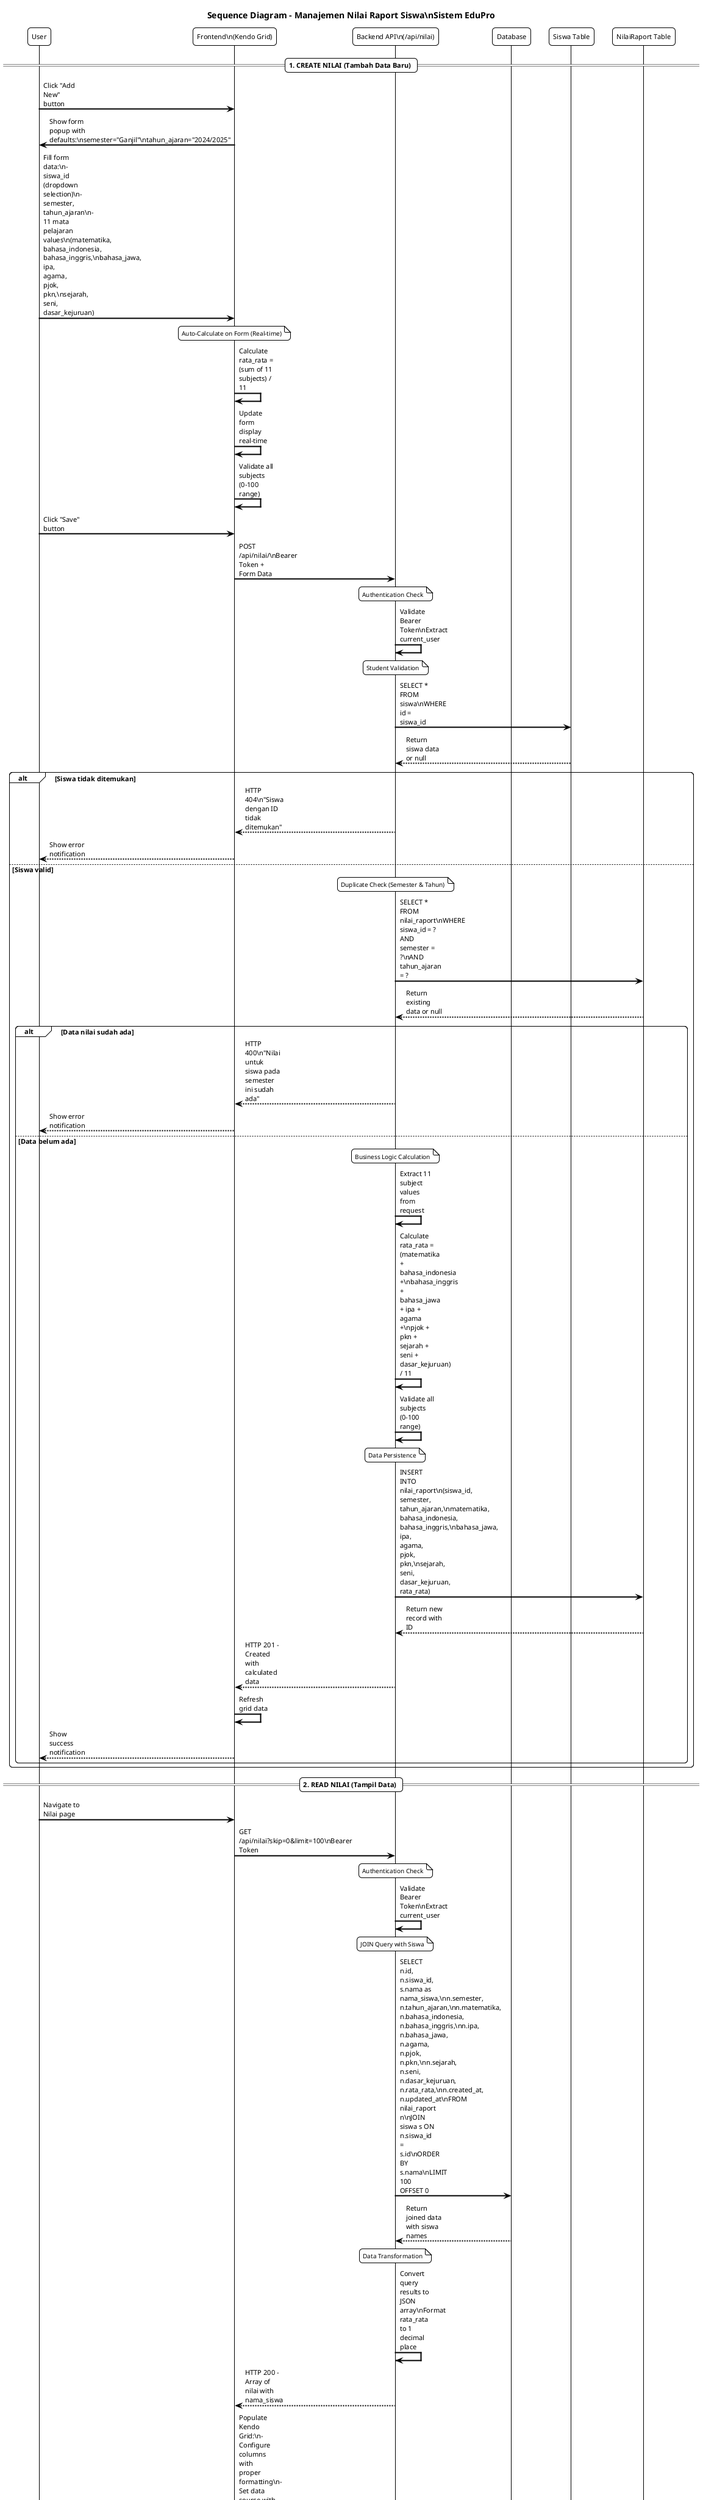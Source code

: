 @startuml Sequence_Diagram_Manajemen_Nilai
!theme plain
skinparam backgroundColor #FFFFFF
skinparam sequenceArrowThickness 2
skinparam roundcorner 10
skinparam maxmessagesize 60

' Font configuration to avoid Times font warnings
skinparam defaultFontName "Arial"
skinparam defaultFontSize 11
skinparam titleFontName "Arial"
skinparam titleFontSize 14
skinparam titleFontStyle bold

' Sequence diagram specific font settings
skinparam sequenceParticipantFontName "Arial"
skinparam sequenceParticipantFontSize 11
skinparam sequenceActorFontName "Arial"
skinparam sequenceActorFontSize 11
skinparam sequenceBoxFontName "Arial"
skinparam sequenceBoxFontSize 10
skinparam sequenceMessageFontName "Arial"
skinparam sequenceMessageFontSize 10
skinparam noteFontName "Arial"
skinparam noteFontSize 10

title Sequence Diagram - Manajemen Nilai Raport Siswa\\nSistem EduPro

participant "User" as U
participant "Frontend\\n(Kendo Grid)" as F
participant "Backend API\\n(/api/nilai)" as A
participant "Database" as D
participant "Siswa Table" as S
participant "NilaiRaport Table" as N

== 1. CREATE NILAI (Tambah Data Baru) ==

U -> F: Click "Add New" button
F -> U: Show form popup with defaults:\\nsemester="Ganjil"\\ntahun_ajaran="2024/2025"
U -> F: Fill form data:\\n- siswa_id (dropdown selection)\\n- semester, tahun_ajaran\\n- 11 mata pelajaran values\\n(matematika, bahasa_indonesia, bahasa_inggris,\\nbahasa_jawa, ipa, agama, pjok, pkn,\\nsejarah, seni, dasar_kejuruan)

note over F: Auto-Calculate on Form (Real-time)
F -> F: Calculate rata_rata = (sum of 11 subjects) / 11
F -> F: Update form display real-time
F -> F: Validate all subjects (0-100 range)

U -> F: Click "Save" button

F -> A: POST /api/nilai/\\nBearer Token + Form Data

note over A: Authentication Check
A -> A: Validate Bearer Token\\nExtract current_user

note over A: Student Validation
A -> S: SELECT * FROM siswa\\nWHERE id = siswa_id
S --> A: Return siswa data or null

alt Siswa tidak ditemukan
    A --> F: HTTP 404\\n"Siswa dengan ID tidak ditemukan"
    F --> U: Show error notification
else Siswa valid
    note over A: Duplicate Check (Semester & Tahun)
    A -> N: SELECT * FROM nilai_raport\\nWHERE siswa_id = ? AND semester = ?\\nAND tahun_ajaran = ?
    N --> A: Return existing data or null
    
    alt Data nilai sudah ada
        A --> F: HTTP 400\\n"Nilai untuk siswa pada semester ini sudah ada"
        F --> U: Show error notification
    else Data belum ada
        note over A: Business Logic Calculation
        A -> A: Extract 11 subject values from request
        A -> A: Calculate rata_rata = (matematika + bahasa_indonesia +\\nbahasa_inggris + bahasa_jawa + ipa + agama +\\npjok + pkn + sejarah + seni + dasar_kejuruan) / 11
        A -> A: Validate all subjects (0-100 range)
        
        note over A: Data Persistence
        A -> N: INSERT INTO nilai_raport\\n(siswa_id, semester, tahun_ajaran,\\nmatematika, bahasa_indonesia, bahasa_inggris,\\nbahasa_jawa, ipa, agama, pjok, pkn,\\nsejarah, seni, dasar_kejuruan, rata_rata)
        N --> A: Return new record with ID
        
        A --> F: HTTP 201 - Created with calculated data
        F -> F: Refresh grid data
        F --> U: Show success notification
    end
end

== 2. READ NILAI (Tampil Data) ==

U -> F: Navigate to Nilai page
F -> A: GET /api/nilai?skip=0&limit=100\\nBearer Token

note over A: Authentication Check
A -> A: Validate Bearer Token\\nExtract current_user

note over A: JOIN Query with Siswa
A -> D: SELECT n.id, n.siswa_id, s.nama as nama_siswa,\\nn.semester, n.tahun_ajaran,\\nn.matematika, n.bahasa_indonesia, n.bahasa_inggris,\\nn.ipa, n.bahasa_jawa, n.agama, n.pjok, n.pkn,\\nn.sejarah, n.seni, n.dasar_kejuruan, n.rata_rata,\\nn.created_at, n.updated_at\\nFROM nilai_raport n\\nJOIN siswa s ON n.siswa_id = s.id\\nORDER BY s.nama\\nLIMIT 100 OFFSET 0

D --> A: Return joined data with siswa names

note over A: Data Transformation
A -> A: Convert query results to JSON array\\nFormat rata_rata to 1 decimal place

A --> F: HTTP 200 - Array of nilai with nama_siswa

F -> F: Populate Kendo Grid:\\n- Configure columns with proper formatting\\n- Set data source with pagination\\n- Enable sorting, filtering\\n- Hide some columns for space optimization

F --> U: Display data table with columns:\\nNama Siswa, Semester, Tahun Ajaran,\\nMTK, B.IND, B.ING, IPA, Rata²,\\nActions (Edit/Delete)

== 3. UPDATE NILAI (Edit Data) ==

U -> F: Click "Edit" button on grid row
F -> A: GET /api/nilai/{id}\\nBearer Token
A -> N: SELECT * FROM nilai_raport WHERE id = ?
N --> A: Return nilai record
A --> F: HTTP 200 - Nilai data for editing

F -> U: Show edit form popup\\nPre-filled with current data
U -> F: Modify subject values:\\n- matematika, bahasa_indonesia\\n- bahasa_inggris, ipa, etc.

note over F: Real-time Calculation
F -> F: On input change:\\nCalculate rata_rata = (sum of 11 subjects) / 11
F -> F: Update rata_rata field immediately
F -> F: Validate all subjects (0-100 range)

U -> F: Click "Update" button

F -> A: PUT /api/nilai/{id}\\nBearer Token + Updated Data

note over A: Authentication & Validation
A -> A: Validate Bearer Token\\nExtract current_user
A -> N: SELECT * FROM nilai_raport WHERE id = ?
N --> A: Return existing record or null

alt Record tidak ditemukan
    A --> F: HTTP 404\\n"Nilai tidak ditemukan"
    F --> U: Show error notification
else Record ditemukan
    note over A: Business Logic for Updates
    A -> A: Check if any subject values changed
    A -> A: Get update_data with exclude_unset=True
    
    alt Subject values changed
        A -> A: Get updated values from request
        A -> A: Get existing values for unchanged fields
        A -> A: Recalculate rata_rata = (sum of all 11 subjects) / 11
        A -> A: Add rata_rata to update_data
    end
    
    A -> A: Set updated_at = current_timestamp()
    
    note over A: Data Update
    A -> N: UPDATE nilai_raport SET\\nmatematika = ?, bahasa_indonesia = ?,\\nbahasa_inggris = ?, bahasa_jawa = ?,\\nipa = ?, agama = ?, pjok = ?, pkn = ?,\\nsejarah = ?, seni = ?, dasar_kejuruan = ?,\\nrata_rata = ?, updated_at = ?\\nWHERE id = ?
    N --> A: Return updated record
    
    A --> F: HTTP 200 - Updated nilai data
    F -> F: Refresh grid data source
    F --> U: Show success notification
end

== 4. DELETE NILAI (Hapus Data) ==

U -> F: Click "Hapus" button on grid row

note over F: Confirmation Modal
F -> F: Extract safe data from dataItem:\\n- id, nama_siswa, semester, tahun_ajaran\\n- matematika, bahasa_indonesia, bahasa_inggris\\n- ipa, rata_rata

F -> U: Show confirmation modal with details:\\n"Apakah Anda yakin ingin menghapus nilai raport\\nuntuk [nama_siswa] semester [semester]\\ntahun ajaran [tahun_ajaran]?\\nRata-rata: [rata_rata]"

U -> F: Click "Ya, Hapus" confirmation

F -> A: DELETE /api/nilai/{id}\\nBearer Token

note over A: Authentication & Validation
A -> A: Validate Bearer Token\\nExtract current_user
A -> N: SELECT * FROM nilai_raport WHERE id = ?
N --> A: Return record or null

alt Record tidak ditemukan
    A --> F: HTTP 404\\n"Nilai tidak ditemukan"
    F --> U: Show error notification
else Record ditemukan
    note over A: Data Deletion
    A -> N: DELETE FROM nilai_raport WHERE id = ?
    N --> A: Deletion successful
    
    A --> F: HTTP 204 - No Content
    F -> F: Refresh grid data source
    F --> U: Show success notification:\\n"Data nilai raport berhasil dihapus"
end

== 5. EXPORT EXCEL ==

U -> F: Click "Export Excel" button
F -> A: GET /api/nilai/export/excel\\nBearer Token

note over A: Authentication Check
A -> A: Validate Bearer Token\\nExtract current_user

note over A: Data Collection
A -> D: SELECT n.id, n.siswa_id, s.nama as nama_siswa,\\nn.semester, n.tahun_ajaran,\\nn.matematika, n.bahasa_indonesia, n.bahasa_inggris,\\nn.ipa, n.bahasa_jawa, n.agama, n.pjok, n.pkn,\\nn.sejarah, n.seni, n.dasar_kejuruan, n.rata_rata,\\nn.created_at, n.updated_at\\nFROM nilai_raport n\\nJOIN siswa s ON n.siswa_id = s.id\\nORDER BY s.nama

D --> A: Return all nilai data with siswa names

note over A: Excel Generation
A -> A: Convert data to pandas DataFrame with columns:\\nID, Siswa ID, Nama Siswa, Semester, Tahun Ajaran,\\nMatematika, Bahasa Indonesia, Bahasa Inggris, IPA,\\nBahasa Jawa, Agama, PJOK, PKN, Sejarah, Seni,\\nDasar Kejuruan, Rata-rata, Dibuat, Diperbarui
A -> A: Create BytesIO in-memory file
A -> A: Write DataFrame to Excel with openpyxl engine
A -> A: Set proper headers for file download

A --> F: StreamingResponse with Excel file\\nContent-Disposition: attachment;\\nfilename=Data_Nilai_Raport.xlsx

F -> F: Trigger browser download
F --> U: File downloaded successfully

== 6. FILTER BY SISWA (Optional Feature) ==

U -> F: Apply siswa filter in grid
F -> A: GET /api/nilai?siswa_id={siswa_id}\\nBearer Token

note over A: Authentication Check
A -> A: Validate Bearer Token\\nExtract current_user

note over A: Filtered Query
A -> D: SELECT n.id, n.siswa_id, s.nama as nama_siswa,\\nn.semester, n.tahun_ajaran,\\nn.matematika, n.bahasa_indonesia, n.bahasa_inggris,\\nn.ipa, n.bahasa_jawa, n.agama, n.pjok, n.pkn,\\nn.sejarah, n.seni, n.dasar_kejuruan, n.rata_rata,\\nn.created_at, n.updated_at\\nFROM nilai_raport n\\nJOIN siswa s ON n.siswa_id = s.id\\nWHERE n.siswa_id = {siswa_id}\\nORDER BY n.semester, n.tahun_ajaran

D --> A: Return filtered nilai data

A --> F: HTTP 200 - Filtered array of nilai
F -> F: Update grid with filtered data
F --> U: Display filtered results with indicator

@enduml 